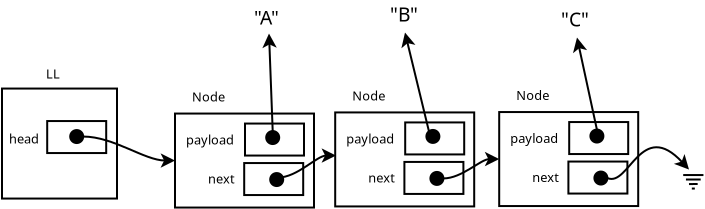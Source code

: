 <?xml version="1.0" encoding="UTF-8"?>
<dia:diagram xmlns:dia="http://www.lysator.liu.se/~alla/dia/">
  <dia:layer name="Background" visible="true">
    <dia:object type="Standard - Box" version="0" id="O0">
      <dia:attribute name="obj_pos">
        <dia:point val="0.6,9.4"/>
      </dia:attribute>
      <dia:attribute name="obj_bb">
        <dia:rectangle val="0.55,9.35;6.4,14.95"/>
      </dia:attribute>
      <dia:attribute name="elem_corner">
        <dia:point val="0.6,9.4"/>
      </dia:attribute>
      <dia:attribute name="elem_width">
        <dia:real val="5.75"/>
      </dia:attribute>
      <dia:attribute name="elem_height">
        <dia:real val="5.5"/>
      </dia:attribute>
      <dia:attribute name="show_background">
        <dia:boolean val="true"/>
      </dia:attribute>
    </dia:object>
    <dia:object type="Standard - Box" version="0" id="O1">
      <dia:attribute name="obj_pos">
        <dia:point val="2.86,11.025"/>
      </dia:attribute>
      <dia:attribute name="obj_bb">
        <dia:rectangle val="2.81,10.975;5.86,12.675"/>
      </dia:attribute>
      <dia:attribute name="elem_corner">
        <dia:point val="2.86,11.025"/>
      </dia:attribute>
      <dia:attribute name="elem_width">
        <dia:real val="2.95"/>
      </dia:attribute>
      <dia:attribute name="elem_height">
        <dia:real val="1.6"/>
      </dia:attribute>
      <dia:attribute name="show_background">
        <dia:boolean val="true"/>
      </dia:attribute>
    </dia:object>
    <dia:object type="Standard - Text" version="0" id="O2">
      <dia:attribute name="obj_pos">
        <dia:point val="0.95,12.15"/>
      </dia:attribute>
      <dia:attribute name="obj_bb">
        <dia:rectangle val="0.95,11.55;2.55,12.5"/>
      </dia:attribute>
      <dia:attribute name="text">
        <dia:composite type="text">
          <dia:attribute name="string">
            <dia:string>#head#</dia:string>
          </dia:attribute>
          <dia:attribute name="font">
            <dia:font family="sans" style="0" name="Helvetica"/>
          </dia:attribute>
          <dia:attribute name="height">
            <dia:real val="0.8"/>
          </dia:attribute>
          <dia:attribute name="pos">
            <dia:point val="0.95,12.15"/>
          </dia:attribute>
          <dia:attribute name="color">
            <dia:color val="#000000"/>
          </dia:attribute>
          <dia:attribute name="alignment">
            <dia:enum val="0"/>
          </dia:attribute>
        </dia:composite>
      </dia:attribute>
    </dia:object>
    <dia:object type="Standard - Text" version="0" id="O3">
      <dia:attribute name="obj_pos">
        <dia:point val="2.8,8.9"/>
      </dia:attribute>
      <dia:attribute name="obj_bb">
        <dia:rectangle val="2.8,8.281;3.419,9.287"/>
      </dia:attribute>
      <dia:attribute name="text">
        <dia:composite type="text">
          <dia:attribute name="string">
            <dia:string>#LL#</dia:string>
          </dia:attribute>
          <dia:attribute name="font">
            <dia:font family="sans" style="0" name="Helvetica"/>
          </dia:attribute>
          <dia:attribute name="height">
            <dia:real val="0.8"/>
          </dia:attribute>
          <dia:attribute name="pos">
            <dia:point val="2.8,8.9"/>
          </dia:attribute>
          <dia:attribute name="color">
            <dia:color val="#000000"/>
          </dia:attribute>
          <dia:attribute name="alignment">
            <dia:enum val="0"/>
          </dia:attribute>
        </dia:composite>
      </dia:attribute>
    </dia:object>
    <dia:object type="Geometric - Perfect Circle" version="0" id="O4">
      <dia:attribute name="obj_pos">
        <dia:point val="4.01,11.475"/>
      </dia:attribute>
      <dia:attribute name="obj_bb">
        <dia:rectangle val="3.96,11.425;4.71,12.175"/>
      </dia:attribute>
      <dia:attribute name="elem_corner">
        <dia:point val="4.01,11.475"/>
      </dia:attribute>
      <dia:attribute name="elem_width">
        <dia:real val="0.65"/>
      </dia:attribute>
      <dia:attribute name="elem_height">
        <dia:real val="0.65"/>
      </dia:attribute>
      <dia:attribute name="line_width">
        <dia:real val="0.1"/>
      </dia:attribute>
      <dia:attribute name="line_colour">
        <dia:color val="#000000"/>
      </dia:attribute>
      <dia:attribute name="fill_colour">
        <dia:color val="#000000"/>
      </dia:attribute>
      <dia:attribute name="show_background">
        <dia:boolean val="true"/>
      </dia:attribute>
      <dia:attribute name="line_style">
        <dia:enum val="0"/>
        <dia:real val="1"/>
      </dia:attribute>
      <dia:attribute name="flip_horizontal">
        <dia:boolean val="false"/>
      </dia:attribute>
      <dia:attribute name="flip_vertical">
        <dia:boolean val="false"/>
      </dia:attribute>
    </dia:object>
    <dia:group>
      <dia:group>
        <dia:object type="Standard - Box" version="0" id="O5">
          <dia:attribute name="obj_pos">
            <dia:point val="9.25,10.65"/>
          </dia:attribute>
          <dia:attribute name="obj_bb">
            <dia:rectangle val="9.2,10.6;16.25,15.4"/>
          </dia:attribute>
          <dia:attribute name="elem_corner">
            <dia:point val="9.25,10.65"/>
          </dia:attribute>
          <dia:attribute name="elem_width">
            <dia:real val="6.95"/>
          </dia:attribute>
          <dia:attribute name="elem_height">
            <dia:real val="4.7"/>
          </dia:attribute>
          <dia:attribute name="show_background">
            <dia:boolean val="true"/>
          </dia:attribute>
        </dia:object>
        <dia:object type="Standard - Box" version="0" id="O6">
          <dia:attribute name="obj_pos">
            <dia:point val="12.75,11.15"/>
          </dia:attribute>
          <dia:attribute name="obj_bb">
            <dia:rectangle val="12.7,11.1;15.75,12.8"/>
          </dia:attribute>
          <dia:attribute name="elem_corner">
            <dia:point val="12.75,11.15"/>
          </dia:attribute>
          <dia:attribute name="elem_width">
            <dia:real val="2.95"/>
          </dia:attribute>
          <dia:attribute name="elem_height">
            <dia:real val="1.6"/>
          </dia:attribute>
          <dia:attribute name="show_background">
            <dia:boolean val="true"/>
          </dia:attribute>
        </dia:object>
        <dia:object type="Standard - Box" version="0" id="O7">
          <dia:attribute name="obj_pos">
            <dia:point val="12.71,13.125"/>
          </dia:attribute>
          <dia:attribute name="obj_bb">
            <dia:rectangle val="12.66,13.075;15.71,14.775"/>
          </dia:attribute>
          <dia:attribute name="elem_corner">
            <dia:point val="12.71,13.125"/>
          </dia:attribute>
          <dia:attribute name="elem_width">
            <dia:real val="2.95"/>
          </dia:attribute>
          <dia:attribute name="elem_height">
            <dia:real val="1.6"/>
          </dia:attribute>
          <dia:attribute name="show_background">
            <dia:boolean val="true"/>
          </dia:attribute>
        </dia:object>
        <dia:object type="Standard - Text" version="0" id="O8">
          <dia:attribute name="obj_pos">
            <dia:point val="9.8,12.2"/>
          </dia:attribute>
          <dia:attribute name="obj_bb">
            <dia:rectangle val="9.8,11.6;12.25,12.55"/>
          </dia:attribute>
          <dia:attribute name="text">
            <dia:composite type="text">
              <dia:attribute name="string">
                <dia:string>#payload#</dia:string>
              </dia:attribute>
              <dia:attribute name="font">
                <dia:font family="sans" style="0" name="Helvetica"/>
              </dia:attribute>
              <dia:attribute name="height">
                <dia:real val="0.8"/>
              </dia:attribute>
              <dia:attribute name="pos">
                <dia:point val="9.8,12.2"/>
              </dia:attribute>
              <dia:attribute name="color">
                <dia:color val="#000000"/>
              </dia:attribute>
              <dia:attribute name="alignment">
                <dia:enum val="0"/>
              </dia:attribute>
            </dia:composite>
          </dia:attribute>
        </dia:object>
        <dia:object type="Standard - Text" version="0" id="O9">
          <dia:attribute name="obj_pos">
            <dia:point val="10.9,14.15"/>
          </dia:attribute>
          <dia:attribute name="obj_bb">
            <dia:rectangle val="10.9,13.55;12.25,14.5"/>
          </dia:attribute>
          <dia:attribute name="text">
            <dia:composite type="text">
              <dia:attribute name="string">
                <dia:string>#next#</dia:string>
              </dia:attribute>
              <dia:attribute name="font">
                <dia:font family="sans" style="0" name="Helvetica"/>
              </dia:attribute>
              <dia:attribute name="height">
                <dia:real val="0.8"/>
              </dia:attribute>
              <dia:attribute name="pos">
                <dia:point val="10.9,14.15"/>
              </dia:attribute>
              <dia:attribute name="color">
                <dia:color val="#000000"/>
              </dia:attribute>
              <dia:attribute name="alignment">
                <dia:enum val="0"/>
              </dia:attribute>
            </dia:composite>
          </dia:attribute>
        </dia:object>
      </dia:group>
      <dia:object type="Standard - Text" version="0" id="O10">
        <dia:attribute name="obj_pos">
          <dia:point val="10.1,10.05"/>
        </dia:attribute>
        <dia:attribute name="obj_bb">
          <dia:rectangle val="10.1,9.45;11.75,10.4"/>
        </dia:attribute>
        <dia:attribute name="text">
          <dia:composite type="text">
            <dia:attribute name="string">
              <dia:string>#Node#</dia:string>
            </dia:attribute>
            <dia:attribute name="font">
              <dia:font family="sans" style="0" name="Helvetica"/>
            </dia:attribute>
            <dia:attribute name="height">
              <dia:real val="0.8"/>
            </dia:attribute>
            <dia:attribute name="pos">
              <dia:point val="10.1,10.05"/>
            </dia:attribute>
            <dia:attribute name="color">
              <dia:color val="#000000"/>
            </dia:attribute>
            <dia:attribute name="alignment">
              <dia:enum val="0"/>
            </dia:attribute>
          </dia:composite>
        </dia:attribute>
      </dia:object>
      <dia:object type="Geometric - Perfect Circle" version="0" id="O11">
        <dia:attribute name="obj_pos">
          <dia:point val="13.81,11.525"/>
        </dia:attribute>
        <dia:attribute name="obj_bb">
          <dia:rectangle val="13.76,11.475;14.51,12.225"/>
        </dia:attribute>
        <dia:attribute name="elem_corner">
          <dia:point val="13.81,11.525"/>
        </dia:attribute>
        <dia:attribute name="elem_width">
          <dia:real val="0.65"/>
        </dia:attribute>
        <dia:attribute name="elem_height">
          <dia:real val="0.65"/>
        </dia:attribute>
        <dia:attribute name="line_width">
          <dia:real val="0.1"/>
        </dia:attribute>
        <dia:attribute name="line_colour">
          <dia:color val="#000000"/>
        </dia:attribute>
        <dia:attribute name="fill_colour">
          <dia:color val="#000000"/>
        </dia:attribute>
        <dia:attribute name="show_background">
          <dia:boolean val="true"/>
        </dia:attribute>
        <dia:attribute name="line_style">
          <dia:enum val="0"/>
          <dia:real val="1"/>
        </dia:attribute>
        <dia:attribute name="flip_horizontal">
          <dia:boolean val="false"/>
        </dia:attribute>
        <dia:attribute name="flip_vertical">
          <dia:boolean val="false"/>
        </dia:attribute>
      </dia:object>
      <dia:object type="Geometric - Perfect Circle" version="0" id="O12">
        <dia:attribute name="obj_pos">
          <dia:point val="14.01,13.625"/>
        </dia:attribute>
        <dia:attribute name="obj_bb">
          <dia:rectangle val="13.96,13.575;14.71,14.325"/>
        </dia:attribute>
        <dia:attribute name="elem_corner">
          <dia:point val="14.01,13.625"/>
        </dia:attribute>
        <dia:attribute name="elem_width">
          <dia:real val="0.65"/>
        </dia:attribute>
        <dia:attribute name="elem_height">
          <dia:real val="0.65"/>
        </dia:attribute>
        <dia:attribute name="line_width">
          <dia:real val="0.1"/>
        </dia:attribute>
        <dia:attribute name="line_colour">
          <dia:color val="#000000"/>
        </dia:attribute>
        <dia:attribute name="fill_colour">
          <dia:color val="#000000"/>
        </dia:attribute>
        <dia:attribute name="show_background">
          <dia:boolean val="true"/>
        </dia:attribute>
        <dia:attribute name="line_style">
          <dia:enum val="0"/>
          <dia:real val="1"/>
        </dia:attribute>
        <dia:attribute name="flip_horizontal">
          <dia:boolean val="false"/>
        </dia:attribute>
        <dia:attribute name="flip_vertical">
          <dia:boolean val="false"/>
        </dia:attribute>
      </dia:object>
    </dia:group>
    <dia:group>
      <dia:group>
        <dia:object type="Standard - Box" version="0" id="O13">
          <dia:attribute name="obj_pos">
            <dia:point val="17.26,10.594"/>
          </dia:attribute>
          <dia:attribute name="obj_bb">
            <dia:rectangle val="17.21,10.544;24.26,15.344"/>
          </dia:attribute>
          <dia:attribute name="elem_corner">
            <dia:point val="17.26,10.594"/>
          </dia:attribute>
          <dia:attribute name="elem_width">
            <dia:real val="6.95"/>
          </dia:attribute>
          <dia:attribute name="elem_height">
            <dia:real val="4.7"/>
          </dia:attribute>
          <dia:attribute name="show_background">
            <dia:boolean val="true"/>
          </dia:attribute>
        </dia:object>
        <dia:object type="Standard - Box" version="0" id="O14">
          <dia:attribute name="obj_pos">
            <dia:point val="20.76,11.094"/>
          </dia:attribute>
          <dia:attribute name="obj_bb">
            <dia:rectangle val="20.71,11.044;23.76,12.744"/>
          </dia:attribute>
          <dia:attribute name="elem_corner">
            <dia:point val="20.76,11.094"/>
          </dia:attribute>
          <dia:attribute name="elem_width">
            <dia:real val="2.95"/>
          </dia:attribute>
          <dia:attribute name="elem_height">
            <dia:real val="1.6"/>
          </dia:attribute>
          <dia:attribute name="show_background">
            <dia:boolean val="true"/>
          </dia:attribute>
        </dia:object>
        <dia:object type="Standard - Box" version="0" id="O15">
          <dia:attribute name="obj_pos">
            <dia:point val="20.72,13.069"/>
          </dia:attribute>
          <dia:attribute name="obj_bb">
            <dia:rectangle val="20.67,13.019;23.72,14.719"/>
          </dia:attribute>
          <dia:attribute name="elem_corner">
            <dia:point val="20.72,13.069"/>
          </dia:attribute>
          <dia:attribute name="elem_width">
            <dia:real val="2.95"/>
          </dia:attribute>
          <dia:attribute name="elem_height">
            <dia:real val="1.6"/>
          </dia:attribute>
          <dia:attribute name="show_background">
            <dia:boolean val="true"/>
          </dia:attribute>
        </dia:object>
        <dia:object type="Standard - Text" version="0" id="O16">
          <dia:attribute name="obj_pos">
            <dia:point val="17.81,12.144"/>
          </dia:attribute>
          <dia:attribute name="obj_bb">
            <dia:rectangle val="17.81,11.544;20.26,12.494"/>
          </dia:attribute>
          <dia:attribute name="text">
            <dia:composite type="text">
              <dia:attribute name="string">
                <dia:string>#payload#</dia:string>
              </dia:attribute>
              <dia:attribute name="font">
                <dia:font family="sans" style="0" name="Helvetica"/>
              </dia:attribute>
              <dia:attribute name="height">
                <dia:real val="0.8"/>
              </dia:attribute>
              <dia:attribute name="pos">
                <dia:point val="17.81,12.144"/>
              </dia:attribute>
              <dia:attribute name="color">
                <dia:color val="#000000"/>
              </dia:attribute>
              <dia:attribute name="alignment">
                <dia:enum val="0"/>
              </dia:attribute>
            </dia:composite>
          </dia:attribute>
        </dia:object>
        <dia:object type="Standard - Text" version="0" id="O17">
          <dia:attribute name="obj_pos">
            <dia:point val="18.91,14.094"/>
          </dia:attribute>
          <dia:attribute name="obj_bb">
            <dia:rectangle val="18.91,13.494;20.26,14.444"/>
          </dia:attribute>
          <dia:attribute name="text">
            <dia:composite type="text">
              <dia:attribute name="string">
                <dia:string>#next#</dia:string>
              </dia:attribute>
              <dia:attribute name="font">
                <dia:font family="sans" style="0" name="Helvetica"/>
              </dia:attribute>
              <dia:attribute name="height">
                <dia:real val="0.8"/>
              </dia:attribute>
              <dia:attribute name="pos">
                <dia:point val="18.91,14.094"/>
              </dia:attribute>
              <dia:attribute name="color">
                <dia:color val="#000000"/>
              </dia:attribute>
              <dia:attribute name="alignment">
                <dia:enum val="0"/>
              </dia:attribute>
            </dia:composite>
          </dia:attribute>
        </dia:object>
      </dia:group>
      <dia:object type="Standard - Text" version="0" id="O18">
        <dia:attribute name="obj_pos">
          <dia:point val="18.11,9.994"/>
        </dia:attribute>
        <dia:attribute name="obj_bb">
          <dia:rectangle val="18.11,9.394;19.76,10.344"/>
        </dia:attribute>
        <dia:attribute name="text">
          <dia:composite type="text">
            <dia:attribute name="string">
              <dia:string>#Node#</dia:string>
            </dia:attribute>
            <dia:attribute name="font">
              <dia:font family="sans" style="0" name="Helvetica"/>
            </dia:attribute>
            <dia:attribute name="height">
              <dia:real val="0.8"/>
            </dia:attribute>
            <dia:attribute name="pos">
              <dia:point val="18.11,9.994"/>
            </dia:attribute>
            <dia:attribute name="color">
              <dia:color val="#000000"/>
            </dia:attribute>
            <dia:attribute name="alignment">
              <dia:enum val="0"/>
            </dia:attribute>
          </dia:composite>
        </dia:attribute>
      </dia:object>
      <dia:object type="Geometric - Perfect Circle" version="0" id="O19">
        <dia:attribute name="obj_pos">
          <dia:point val="21.82,11.469"/>
        </dia:attribute>
        <dia:attribute name="obj_bb">
          <dia:rectangle val="21.77,11.419;22.52,12.169"/>
        </dia:attribute>
        <dia:attribute name="elem_corner">
          <dia:point val="21.82,11.469"/>
        </dia:attribute>
        <dia:attribute name="elem_width">
          <dia:real val="0.65"/>
        </dia:attribute>
        <dia:attribute name="elem_height">
          <dia:real val="0.65"/>
        </dia:attribute>
        <dia:attribute name="line_width">
          <dia:real val="0.1"/>
        </dia:attribute>
        <dia:attribute name="line_colour">
          <dia:color val="#000000"/>
        </dia:attribute>
        <dia:attribute name="fill_colour">
          <dia:color val="#000000"/>
        </dia:attribute>
        <dia:attribute name="show_background">
          <dia:boolean val="true"/>
        </dia:attribute>
        <dia:attribute name="line_style">
          <dia:enum val="0"/>
          <dia:real val="1"/>
        </dia:attribute>
        <dia:attribute name="flip_horizontal">
          <dia:boolean val="false"/>
        </dia:attribute>
        <dia:attribute name="flip_vertical">
          <dia:boolean val="false"/>
        </dia:attribute>
      </dia:object>
      <dia:object type="Geometric - Perfect Circle" version="0" id="O20">
        <dia:attribute name="obj_pos">
          <dia:point val="22.02,13.569"/>
        </dia:attribute>
        <dia:attribute name="obj_bb">
          <dia:rectangle val="21.97,13.519;22.72,14.269"/>
        </dia:attribute>
        <dia:attribute name="elem_corner">
          <dia:point val="22.02,13.569"/>
        </dia:attribute>
        <dia:attribute name="elem_width">
          <dia:real val="0.65"/>
        </dia:attribute>
        <dia:attribute name="elem_height">
          <dia:real val="0.65"/>
        </dia:attribute>
        <dia:attribute name="line_width">
          <dia:real val="0.1"/>
        </dia:attribute>
        <dia:attribute name="line_colour">
          <dia:color val="#000000"/>
        </dia:attribute>
        <dia:attribute name="fill_colour">
          <dia:color val="#000000"/>
        </dia:attribute>
        <dia:attribute name="show_background">
          <dia:boolean val="true"/>
        </dia:attribute>
        <dia:attribute name="line_style">
          <dia:enum val="0"/>
          <dia:real val="1"/>
        </dia:attribute>
        <dia:attribute name="flip_horizontal">
          <dia:boolean val="false"/>
        </dia:attribute>
        <dia:attribute name="flip_vertical">
          <dia:boolean val="false"/>
        </dia:attribute>
      </dia:object>
    </dia:group>
    <dia:group>
      <dia:group>
        <dia:object type="Standard - Box" version="0" id="O21">
          <dia:attribute name="obj_pos">
            <dia:point val="25.46,10.575"/>
          </dia:attribute>
          <dia:attribute name="obj_bb">
            <dia:rectangle val="25.41,10.525;32.46,15.325"/>
          </dia:attribute>
          <dia:attribute name="elem_corner">
            <dia:point val="25.46,10.575"/>
          </dia:attribute>
          <dia:attribute name="elem_width">
            <dia:real val="6.95"/>
          </dia:attribute>
          <dia:attribute name="elem_height">
            <dia:real val="4.7"/>
          </dia:attribute>
          <dia:attribute name="show_background">
            <dia:boolean val="true"/>
          </dia:attribute>
        </dia:object>
        <dia:object type="Standard - Box" version="0" id="O22">
          <dia:attribute name="obj_pos">
            <dia:point val="28.96,11.075"/>
          </dia:attribute>
          <dia:attribute name="obj_bb">
            <dia:rectangle val="28.91,11.025;31.96,12.725"/>
          </dia:attribute>
          <dia:attribute name="elem_corner">
            <dia:point val="28.96,11.075"/>
          </dia:attribute>
          <dia:attribute name="elem_width">
            <dia:real val="2.95"/>
          </dia:attribute>
          <dia:attribute name="elem_height">
            <dia:real val="1.6"/>
          </dia:attribute>
          <dia:attribute name="show_background">
            <dia:boolean val="true"/>
          </dia:attribute>
        </dia:object>
        <dia:object type="Standard - Box" version="0" id="O23">
          <dia:attribute name="obj_pos">
            <dia:point val="28.92,13.05"/>
          </dia:attribute>
          <dia:attribute name="obj_bb">
            <dia:rectangle val="28.87,13;31.92,14.7"/>
          </dia:attribute>
          <dia:attribute name="elem_corner">
            <dia:point val="28.92,13.05"/>
          </dia:attribute>
          <dia:attribute name="elem_width">
            <dia:real val="2.95"/>
          </dia:attribute>
          <dia:attribute name="elem_height">
            <dia:real val="1.6"/>
          </dia:attribute>
          <dia:attribute name="show_background">
            <dia:boolean val="true"/>
          </dia:attribute>
        </dia:object>
        <dia:object type="Standard - Text" version="0" id="O24">
          <dia:attribute name="obj_pos">
            <dia:point val="26.01,12.125"/>
          </dia:attribute>
          <dia:attribute name="obj_bb">
            <dia:rectangle val="26.01,11.525;28.46,12.475"/>
          </dia:attribute>
          <dia:attribute name="text">
            <dia:composite type="text">
              <dia:attribute name="string">
                <dia:string>#payload#</dia:string>
              </dia:attribute>
              <dia:attribute name="font">
                <dia:font family="sans" style="0" name="Helvetica"/>
              </dia:attribute>
              <dia:attribute name="height">
                <dia:real val="0.8"/>
              </dia:attribute>
              <dia:attribute name="pos">
                <dia:point val="26.01,12.125"/>
              </dia:attribute>
              <dia:attribute name="color">
                <dia:color val="#000000"/>
              </dia:attribute>
              <dia:attribute name="alignment">
                <dia:enum val="0"/>
              </dia:attribute>
            </dia:composite>
          </dia:attribute>
        </dia:object>
        <dia:object type="Standard - Text" version="0" id="O25">
          <dia:attribute name="obj_pos">
            <dia:point val="27.11,14.075"/>
          </dia:attribute>
          <dia:attribute name="obj_bb">
            <dia:rectangle val="27.11,13.475;28.46,14.425"/>
          </dia:attribute>
          <dia:attribute name="text">
            <dia:composite type="text">
              <dia:attribute name="string">
                <dia:string>#next#</dia:string>
              </dia:attribute>
              <dia:attribute name="font">
                <dia:font family="sans" style="0" name="Helvetica"/>
              </dia:attribute>
              <dia:attribute name="height">
                <dia:real val="0.8"/>
              </dia:attribute>
              <dia:attribute name="pos">
                <dia:point val="27.11,14.075"/>
              </dia:attribute>
              <dia:attribute name="color">
                <dia:color val="#000000"/>
              </dia:attribute>
              <dia:attribute name="alignment">
                <dia:enum val="0"/>
              </dia:attribute>
            </dia:composite>
          </dia:attribute>
        </dia:object>
      </dia:group>
      <dia:object type="Standard - Text" version="0" id="O26">
        <dia:attribute name="obj_pos">
          <dia:point val="26.31,9.975"/>
        </dia:attribute>
        <dia:attribute name="obj_bb">
          <dia:rectangle val="26.31,9.375;27.96,10.325"/>
        </dia:attribute>
        <dia:attribute name="text">
          <dia:composite type="text">
            <dia:attribute name="string">
              <dia:string>#Node#</dia:string>
            </dia:attribute>
            <dia:attribute name="font">
              <dia:font family="sans" style="0" name="Helvetica"/>
            </dia:attribute>
            <dia:attribute name="height">
              <dia:real val="0.8"/>
            </dia:attribute>
            <dia:attribute name="pos">
              <dia:point val="26.31,9.975"/>
            </dia:attribute>
            <dia:attribute name="color">
              <dia:color val="#000000"/>
            </dia:attribute>
            <dia:attribute name="alignment">
              <dia:enum val="0"/>
            </dia:attribute>
          </dia:composite>
        </dia:attribute>
      </dia:object>
      <dia:object type="Geometric - Perfect Circle" version="0" id="O27">
        <dia:attribute name="obj_pos">
          <dia:point val="30.02,11.45"/>
        </dia:attribute>
        <dia:attribute name="obj_bb">
          <dia:rectangle val="29.97,11.4;30.72,12.15"/>
        </dia:attribute>
        <dia:attribute name="elem_corner">
          <dia:point val="30.02,11.45"/>
        </dia:attribute>
        <dia:attribute name="elem_width">
          <dia:real val="0.65"/>
        </dia:attribute>
        <dia:attribute name="elem_height">
          <dia:real val="0.65"/>
        </dia:attribute>
        <dia:attribute name="line_width">
          <dia:real val="0.1"/>
        </dia:attribute>
        <dia:attribute name="line_colour">
          <dia:color val="#000000"/>
        </dia:attribute>
        <dia:attribute name="fill_colour">
          <dia:color val="#000000"/>
        </dia:attribute>
        <dia:attribute name="show_background">
          <dia:boolean val="true"/>
        </dia:attribute>
        <dia:attribute name="line_style">
          <dia:enum val="0"/>
          <dia:real val="1"/>
        </dia:attribute>
        <dia:attribute name="flip_horizontal">
          <dia:boolean val="false"/>
        </dia:attribute>
        <dia:attribute name="flip_vertical">
          <dia:boolean val="false"/>
        </dia:attribute>
      </dia:object>
      <dia:object type="Geometric - Perfect Circle" version="0" id="O28">
        <dia:attribute name="obj_pos">
          <dia:point val="30.22,13.55"/>
        </dia:attribute>
        <dia:attribute name="obj_bb">
          <dia:rectangle val="30.17,13.5;30.92,14.25"/>
        </dia:attribute>
        <dia:attribute name="elem_corner">
          <dia:point val="30.22,13.55"/>
        </dia:attribute>
        <dia:attribute name="elem_width">
          <dia:real val="0.65"/>
        </dia:attribute>
        <dia:attribute name="elem_height">
          <dia:real val="0.65"/>
        </dia:attribute>
        <dia:attribute name="line_width">
          <dia:real val="0.1"/>
        </dia:attribute>
        <dia:attribute name="line_colour">
          <dia:color val="#000000"/>
        </dia:attribute>
        <dia:attribute name="fill_colour">
          <dia:color val="#000000"/>
        </dia:attribute>
        <dia:attribute name="show_background">
          <dia:boolean val="true"/>
        </dia:attribute>
        <dia:attribute name="line_style">
          <dia:enum val="0"/>
          <dia:real val="1"/>
        </dia:attribute>
        <dia:attribute name="flip_horizontal">
          <dia:boolean val="false"/>
        </dia:attribute>
        <dia:attribute name="flip_vertical">
          <dia:boolean val="false"/>
        </dia:attribute>
      </dia:object>
    </dia:group>
    <dia:object type="Standard - BezierLine" version="0" id="O29">
      <dia:attribute name="obj_pos">
        <dia:point val="4.66,11.8"/>
      </dia:attribute>
      <dia:attribute name="obj_bb">
        <dia:rectangle val="4.61,11.75;9.3,13.5"/>
      </dia:attribute>
      <dia:attribute name="bez_points">
        <dia:point val="4.66,11.8"/>
        <dia:point val="6.184,11.8"/>
        <dia:point val="7.726,13"/>
        <dia:point val="9.25,13"/>
      </dia:attribute>
      <dia:attribute name="corner_types">
        <dia:enum val="0"/>
        <dia:enum val="0"/>
      </dia:attribute>
      <dia:attribute name="end_arrow">
        <dia:enum val="22"/>
      </dia:attribute>
      <dia:attribute name="end_arrow_length">
        <dia:real val="0.5"/>
      </dia:attribute>
      <dia:attribute name="end_arrow_width">
        <dia:real val="0.5"/>
      </dia:attribute>
      <dia:connections>
        <dia:connection handle="0" to="O4" connection="3"/>
        <dia:connection handle="3" to="O5" connection="3"/>
      </dia:connections>
    </dia:object>
    <dia:object type="Standard - BezierLine" version="0" id="O30">
      <dia:attribute name="obj_pos">
        <dia:point val="14.4,13.85"/>
      </dia:attribute>
      <dia:attribute name="obj_bb">
        <dia:rectangle val="14.35,12.25;17.35,13.9"/>
      </dia:attribute>
      <dia:attribute name="bez_points">
        <dia:point val="14.4,13.85"/>
        <dia:point val="15.363,13.85"/>
        <dia:point val="16.337,12.75"/>
        <dia:point val="17.3,12.75"/>
      </dia:attribute>
      <dia:attribute name="corner_types">
        <dia:enum val="0"/>
        <dia:enum val="0"/>
      </dia:attribute>
      <dia:attribute name="end_arrow">
        <dia:enum val="22"/>
      </dia:attribute>
      <dia:attribute name="end_arrow_length">
        <dia:real val="0.5"/>
      </dia:attribute>
      <dia:attribute name="end_arrow_width">
        <dia:real val="0.5"/>
      </dia:attribute>
    </dia:object>
    <dia:object type="Standard - BezierLine" version="0" id="O31">
      <dia:attribute name="obj_pos">
        <dia:point val="22.67,13.894"/>
      </dia:attribute>
      <dia:attribute name="obj_bb">
        <dia:rectangle val="22.62,12.425;25.51,13.944"/>
      </dia:attribute>
      <dia:attribute name="bez_points">
        <dia:point val="22.67,13.894"/>
        <dia:point val="23.596,13.894"/>
        <dia:point val="24.534,12.925"/>
        <dia:point val="25.46,12.925"/>
      </dia:attribute>
      <dia:attribute name="corner_types">
        <dia:enum val="0"/>
        <dia:enum val="0"/>
      </dia:attribute>
      <dia:attribute name="end_arrow">
        <dia:enum val="22"/>
      </dia:attribute>
      <dia:attribute name="end_arrow_length">
        <dia:real val="0.5"/>
      </dia:attribute>
      <dia:attribute name="end_arrow_width">
        <dia:real val="0.5"/>
      </dia:attribute>
      <dia:connections>
        <dia:connection handle="0" to="O20" connection="3"/>
        <dia:connection handle="3" to="O21" connection="3"/>
      </dia:connections>
    </dia:object>
    <dia:object type="Standard - BezierLine" version="0" id="O32">
      <dia:attribute name="obj_pos">
        <dia:point val="30.87,13.875"/>
      </dia:attribute>
      <dia:attribute name="obj_bb">
        <dia:rectangle val="30.804,12.429;35.351,13.97"/>
      </dia:attribute>
      <dia:attribute name="bez_points">
        <dia:point val="30.87,13.875"/>
        <dia:point val="31.95,14.35"/>
        <dia:point val="32.55,10.85"/>
        <dia:point val="34.95,13.45"/>
      </dia:attribute>
      <dia:attribute name="corner_types">
        <dia:enum val="0"/>
        <dia:enum val="0"/>
      </dia:attribute>
      <dia:attribute name="end_arrow">
        <dia:enum val="22"/>
      </dia:attribute>
      <dia:attribute name="end_arrow_length">
        <dia:real val="0.5"/>
      </dia:attribute>
      <dia:attribute name="end_arrow_width">
        <dia:real val="0.5"/>
      </dia:attribute>
      <dia:connections>
        <dia:connection handle="0" to="O28" connection="3"/>
      </dia:connections>
    </dia:object>
    <dia:group>
      <dia:object type="Standard - Line" version="0" id="O33">
        <dia:attribute name="obj_pos">
          <dia:point val="34.66,13.725"/>
        </dia:attribute>
        <dia:attribute name="obj_bb">
          <dia:rectangle val="34.61,13.675;35.722,13.775"/>
        </dia:attribute>
        <dia:attribute name="conn_endpoints">
          <dia:point val="34.66,13.725"/>
          <dia:point val="35.672,13.725"/>
        </dia:attribute>
        <dia:attribute name="numcp">
          <dia:int val="1"/>
        </dia:attribute>
      </dia:object>
      <dia:object type="Standard - Line" version="0" id="O34">
        <dia:attribute name="obj_pos">
          <dia:point val="34.797,13.948"/>
        </dia:attribute>
        <dia:attribute name="obj_bb">
          <dia:rectangle val="34.748,13.898;35.585,13.998"/>
        </dia:attribute>
        <dia:attribute name="conn_endpoints">
          <dia:point val="34.797,13.948"/>
          <dia:point val="35.535,13.948"/>
        </dia:attribute>
        <dia:attribute name="numcp">
          <dia:int val="1"/>
        </dia:attribute>
      </dia:object>
      <dia:object type="Standard - Line" version="0" id="O35">
        <dia:attribute name="obj_pos">
          <dia:point val="34.949,14.177"/>
        </dia:attribute>
        <dia:attribute name="obj_bb">
          <dia:rectangle val="34.899,14.121;35.434,14.227"/>
        </dia:attribute>
        <dia:attribute name="conn_endpoints">
          <dia:point val="34.949,14.177"/>
          <dia:point val="35.383,14.171"/>
        </dia:attribute>
        <dia:attribute name="numcp">
          <dia:int val="1"/>
        </dia:attribute>
      </dia:object>
      <dia:object type="Standard - Line" version="0" id="O36">
        <dia:attribute name="obj_pos">
          <dia:point val="35.091,14.4"/>
        </dia:attribute>
        <dia:attribute name="obj_bb">
          <dia:rectangle val="35.041,14.35;35.291,14.45"/>
        </dia:attribute>
        <dia:attribute name="conn_endpoints">
          <dia:point val="35.091,14.4"/>
          <dia:point val="35.241,14.4"/>
        </dia:attribute>
        <dia:attribute name="numcp">
          <dia:int val="1"/>
        </dia:attribute>
      </dia:object>
    </dia:group>
    <dia:object type="Standard - Text" version="0" id="O37">
      <dia:attribute name="obj_pos">
        <dia:point val="13.2,6.2"/>
      </dia:attribute>
      <dia:attribute name="obj_bb">
        <dia:rectangle val="13.2,5.35;14.6,6.8"/>
      </dia:attribute>
      <dia:attribute name="text">
        <dia:composite type="text">
          <dia:attribute name="string">
            <dia:string>#"A"#</dia:string>
          </dia:attribute>
          <dia:attribute name="font">
            <dia:font family="sans" style="0" name="Helvetica"/>
          </dia:attribute>
          <dia:attribute name="height">
            <dia:real val="1.2"/>
          </dia:attribute>
          <dia:attribute name="pos">
            <dia:point val="13.2,6.2"/>
          </dia:attribute>
          <dia:attribute name="color">
            <dia:color val="#000000"/>
          </dia:attribute>
          <dia:attribute name="alignment">
            <dia:enum val="0"/>
          </dia:attribute>
        </dia:composite>
      </dia:attribute>
    </dia:object>
    <dia:object type="Standard - Text" version="0" id="O38">
      <dia:attribute name="obj_pos">
        <dia:point val="20,6.05"/>
      </dia:attribute>
      <dia:attribute name="obj_bb">
        <dia:rectangle val="20,5.2;21.4,6.65"/>
      </dia:attribute>
      <dia:attribute name="text">
        <dia:composite type="text">
          <dia:attribute name="string">
            <dia:string>#"B"#</dia:string>
          </dia:attribute>
          <dia:attribute name="font">
            <dia:font family="sans" style="0" name="Helvetica"/>
          </dia:attribute>
          <dia:attribute name="height">
            <dia:real val="1.2"/>
          </dia:attribute>
          <dia:attribute name="pos">
            <dia:point val="20,6.05"/>
          </dia:attribute>
          <dia:attribute name="color">
            <dia:color val="#000000"/>
          </dia:attribute>
          <dia:attribute name="alignment">
            <dia:enum val="0"/>
          </dia:attribute>
        </dia:composite>
      </dia:attribute>
    </dia:object>
    <dia:object type="Standard - Text" version="0" id="O39">
      <dia:attribute name="obj_pos">
        <dia:point val="28.55,6.3"/>
      </dia:attribute>
      <dia:attribute name="obj_bb">
        <dia:rectangle val="28.55,5.45;30,6.9"/>
      </dia:attribute>
      <dia:attribute name="text">
        <dia:composite type="text">
          <dia:attribute name="string">
            <dia:string>#"C"#</dia:string>
          </dia:attribute>
          <dia:attribute name="font">
            <dia:font family="sans" style="0" name="Helvetica"/>
          </dia:attribute>
          <dia:attribute name="height">
            <dia:real val="1.2"/>
          </dia:attribute>
          <dia:attribute name="pos">
            <dia:point val="28.55,6.3"/>
          </dia:attribute>
          <dia:attribute name="color">
            <dia:color val="#000000"/>
          </dia:attribute>
          <dia:attribute name="alignment">
            <dia:enum val="0"/>
          </dia:attribute>
        </dia:composite>
      </dia:attribute>
    </dia:object>
    <dia:object type="Standard - Line" version="0" id="O40">
      <dia:attribute name="obj_pos">
        <dia:point val="14.135,11.525"/>
      </dia:attribute>
      <dia:attribute name="obj_bb">
        <dia:rectangle val="13.448,6.581;14.451,11.577"/>
      </dia:attribute>
      <dia:attribute name="conn_endpoints">
        <dia:point val="14.135,11.525"/>
        <dia:point val="13.95,6.65"/>
      </dia:attribute>
      <dia:attribute name="numcp">
        <dia:int val="1"/>
      </dia:attribute>
      <dia:attribute name="end_arrow">
        <dia:enum val="22"/>
      </dia:attribute>
      <dia:attribute name="end_arrow_length">
        <dia:real val="0.5"/>
      </dia:attribute>
      <dia:attribute name="end_arrow_width">
        <dia:real val="0.5"/>
      </dia:attribute>
      <dia:connections>
        <dia:connection handle="0" to="O11" connection="1"/>
      </dia:connections>
    </dia:object>
    <dia:object type="Standard - Line" version="0" id="O41">
      <dia:attribute name="obj_pos">
        <dia:point val="21.95,11.55"/>
      </dia:attribute>
      <dia:attribute name="obj_bb">
        <dia:rectangle val="20.252,6.434;22.01,11.61"/>
      </dia:attribute>
      <dia:attribute name="conn_endpoints">
        <dia:point val="21.95,11.55"/>
        <dia:point val="20.75,6.6"/>
      </dia:attribute>
      <dia:attribute name="numcp">
        <dia:int val="1"/>
      </dia:attribute>
      <dia:attribute name="end_arrow">
        <dia:enum val="22"/>
      </dia:attribute>
      <dia:attribute name="end_arrow_length">
        <dia:real val="0.5"/>
      </dia:attribute>
      <dia:attribute name="end_arrow_width">
        <dia:real val="0.5"/>
      </dia:attribute>
    </dia:object>
    <dia:object type="Standard - Line" version="0" id="O42">
      <dia:attribute name="obj_pos">
        <dia:point val="30.345,11.45"/>
      </dia:attribute>
      <dia:attribute name="obj_bb">
        <dia:rectangle val="28.851,6.695;30.404,11.509"/>
      </dia:attribute>
      <dia:attribute name="conn_endpoints">
        <dia:point val="30.345,11.45"/>
        <dia:point val="29.35,6.85"/>
      </dia:attribute>
      <dia:attribute name="numcp">
        <dia:int val="1"/>
      </dia:attribute>
      <dia:attribute name="end_arrow">
        <dia:enum val="22"/>
      </dia:attribute>
      <dia:attribute name="end_arrow_length">
        <dia:real val="0.5"/>
      </dia:attribute>
      <dia:attribute name="end_arrow_width">
        <dia:real val="0.5"/>
      </dia:attribute>
      <dia:connections>
        <dia:connection handle="0" to="O27" connection="1"/>
      </dia:connections>
    </dia:object>
  </dia:layer>
</dia:diagram>
